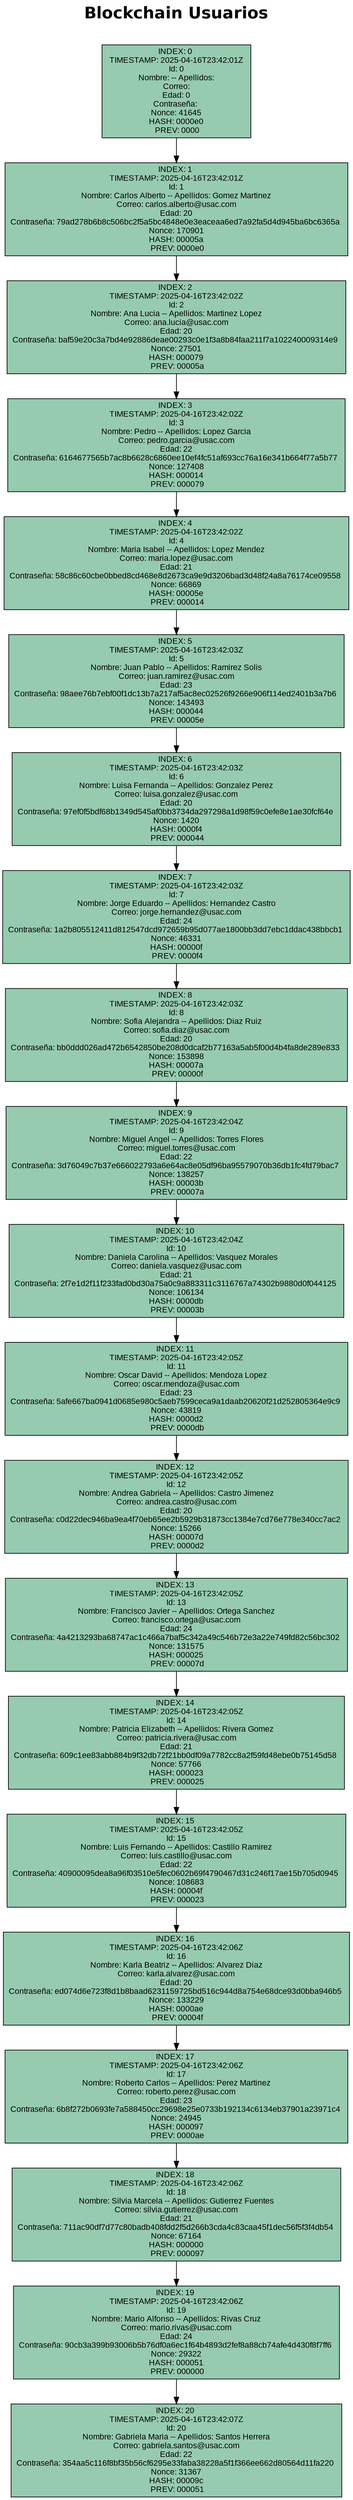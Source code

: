 digraph Blockchain {
    node [shape=record, style=filled, fontname="Arial"];
    label = "Blockchain Usuarios

";
    labelloc = "t";
    fontsize = 24;
    fontname = "Helvetica-Bold";
    Block0 [label="{ INDEX: 20 \n TIMESTAMP: 2025-04-16T23:42:07Z \n Id: 20 \n Nombre: Gabriela Maria -- Apellidos: Santos Herrera \n Correo: gabriela.santos@usac.com \n Edad: 22 \nContraseña: 354aa5c116f8bf35b56cf6295e33faba38228a5f1f366ee662d80564d11fa220 \n Nonce: 31367 \n HASH: 00009c \n PREV: 000051 }"      style="filled" fillcolor="#96cbb0" fontname="Arial" fontsize = 12];
    Block1 [label="{ INDEX: 19 \n TIMESTAMP: 2025-04-16T23:42:06Z \n Id: 19 \n Nombre: Mario Alfonso -- Apellidos: Rivas Cruz \n Correo: mario.rivas@usac.com \n Edad: 24 \nContraseña: 90cb3a399b93006b5b76df0a6ec1f64b4893d2fef8a88cb74afe4d430f8f7ff6 \n Nonce: 29322 \n HASH: 000051 \n PREV: 000000 }"      style="filled" fillcolor="#96cbb0" fontname="Arial" fontsize = 12];
    Block1 -> Block0;
    Block2 [label="{ INDEX: 18 \n TIMESTAMP: 2025-04-16T23:42:06Z \n Id: 18 \n Nombre: Silvia Marcela -- Apellidos: Gutierrez Fuentes \n Correo: silvia.gutierrez@usac.com \n Edad: 21 \nContraseña: 711ac90df7d77c80badb408fdd2f5d266b3cda4c83caa45f1dec56f5f3f4db54 \n Nonce: 67164 \n HASH: 000000 \n PREV: 000097 }"      style="filled" fillcolor="#96cbb0" fontname="Arial" fontsize = 12];
    Block2 -> Block1;
    Block3 [label="{ INDEX: 17 \n TIMESTAMP: 2025-04-16T23:42:06Z \n Id: 17 \n Nombre: Roberto Carlos -- Apellidos: Perez Martinez \n Correo: roberto.perez@usac.com \n Edad: 23 \nContraseña: 6b8f272b0693fe7a588450cc29698e25e0733b192134c6134eb37901a23971c4 \n Nonce: 24945 \n HASH: 000097 \n PREV: 0000ae }"      style="filled" fillcolor="#96cbb0" fontname="Arial" fontsize = 12];
    Block3 -> Block2;
    Block4 [label="{ INDEX: 16 \n TIMESTAMP: 2025-04-16T23:42:06Z \n Id: 16 \n Nombre: Karla Beatriz -- Apellidos: Alvarez Diaz \n Correo: karla.alvarez@usac.com \n Edad: 20 \nContraseña: ed074d6e723f8d1b8baad6231159725bd516c944d8a754e68dce93d0bba946b5 \n Nonce: 133229 \n HASH: 0000ae \n PREV: 00004f }"      style="filled" fillcolor="#96cbb0" fontname="Arial" fontsize = 12];
    Block4 -> Block3;
    Block5 [label="{ INDEX: 15 \n TIMESTAMP: 2025-04-16T23:42:05Z \n Id: 15 \n Nombre: Luis Fernando -- Apellidos: Castillo Ramirez \n Correo: luis.castillo@usac.com \n Edad: 22 \nContraseña: 40900095dea8a96f03510e5fec0602b69f4790467d31c246f17ae15b705d0945 \n Nonce: 108683 \n HASH: 00004f \n PREV: 000023 }"      style="filled" fillcolor="#96cbb0" fontname="Arial" fontsize = 12];
    Block5 -> Block4;
    Block6 [label="{ INDEX: 14 \n TIMESTAMP: 2025-04-16T23:42:05Z \n Id: 14 \n Nombre: Patricia Elizabeth -- Apellidos: Rivera Gomez \n Correo: patricia.rivera@usac.com \n Edad: 21 \nContraseña: 609c1ee83abb884b9f32db72f21bb0df09a7782cc8a2f59fd48ebe0b75145d58 \n Nonce: 57766 \n HASH: 000023 \n PREV: 000025 }"      style="filled" fillcolor="#96cbb0" fontname="Arial" fontsize = 12];
    Block6 -> Block5;
    Block7 [label="{ INDEX: 13 \n TIMESTAMP: 2025-04-16T23:42:05Z \n Id: 13 \n Nombre: Francisco Javier -- Apellidos: Ortega Sanchez \n Correo: francisco.ortega@usac.com \n Edad: 24 \nContraseña: 4a4213293ba68747ac1c466a7baf5c342a49c546b72e3a22e749fd82c56bc302 \n Nonce: 131575 \n HASH: 000025 \n PREV: 00007d }"      style="filled" fillcolor="#96cbb0" fontname="Arial" fontsize = 12];
    Block7 -> Block6;
    Block8 [label="{ INDEX: 12 \n TIMESTAMP: 2025-04-16T23:42:05Z \n Id: 12 \n Nombre: Andrea Gabriela -- Apellidos: Castro Jimenez \n Correo: andrea.castro@usac.com \n Edad: 20 \nContraseña: c0d22dec946ba9ea4f70eb65ee2b5929b31873cc1384e7cd76e778e340cc7ac2 \n Nonce: 15266 \n HASH: 00007d \n PREV: 0000d2 }"      style="filled" fillcolor="#96cbb0" fontname="Arial" fontsize = 12];
    Block8 -> Block7;
    Block9 [label="{ INDEX: 11 \n TIMESTAMP: 2025-04-16T23:42:05Z \n Id: 11 \n Nombre: Oscar David -- Apellidos: Mendoza Lopez \n Correo: oscar.mendoza@usac.com \n Edad: 23 \nContraseña: 5afe667ba0941d0685e980c5aeb7599ceca9a1daab20620f21d252805364e9c9 \n Nonce: 43819 \n HASH: 0000d2 \n PREV: 0000db }"      style="filled" fillcolor="#96cbb0" fontname="Arial" fontsize = 12];
    Block9 -> Block8;
    Block10 [label="{ INDEX: 10 \n TIMESTAMP: 2025-04-16T23:42:04Z \n Id: 10 \n Nombre: Daniela Carolina -- Apellidos: Vasquez Morales \n Correo: daniela.vasquez@usac.com \n Edad: 21 \nContraseña: 2f7e1d2f11f233fad0bd30a75a0c9a883311c3116767a74302b9880d0f044125 \n Nonce: 106134 \n HASH: 0000db \n PREV: 00003b }"      style="filled" fillcolor="#96cbb0" fontname="Arial" fontsize = 12];
    Block10 -> Block9;
    Block11 [label="{ INDEX: 9 \n TIMESTAMP: 2025-04-16T23:42:04Z \n Id: 9 \n Nombre: Miguel Angel -- Apellidos: Torres Flores \n Correo: miguel.torres@usac.com \n Edad: 22 \nContraseña: 3d76049c7b37e666022793a6e64ac8e05df96ba95579070b36db1fc4fd79bac7 \n Nonce: 138257 \n HASH: 00003b \n PREV: 00007a }"      style="filled" fillcolor="#96cbb0" fontname="Arial" fontsize = 12];
    Block11 -> Block10;
    Block12 [label="{ INDEX: 8 \n TIMESTAMP: 2025-04-16T23:42:03Z \n Id: 8 \n Nombre: Sofia Alejandra -- Apellidos: Diaz Ruiz \n Correo: sofia.diaz@usac.com \n Edad: 20 \nContraseña: bb0ddd026ad472b6542850be208d0dcaf2b77163a5ab5f00d4b4fa8de289e833 \n Nonce: 153898 \n HASH: 00007a \n PREV: 00000f }"      style="filled" fillcolor="#96cbb0" fontname="Arial" fontsize = 12];
    Block12 -> Block11;
    Block13 [label="{ INDEX: 7 \n TIMESTAMP: 2025-04-16T23:42:03Z \n Id: 7 \n Nombre: Jorge Eduardo -- Apellidos: Hernandez Castro \n Correo: jorge.hernandez@usac.com \n Edad: 24 \nContraseña: 1a2b805512411d812547dcd972659b95d077ae1800bb3dd7ebc1ddac438bbcb1 \n Nonce: 46331 \n HASH: 00000f \n PREV: 0000f4 }"      style="filled" fillcolor="#96cbb0" fontname="Arial" fontsize = 12];
    Block13 -> Block12;
    Block14 [label="{ INDEX: 6 \n TIMESTAMP: 2025-04-16T23:42:03Z \n Id: 6 \n Nombre: Luisa Fernanda -- Apellidos: Gonzalez Perez \n Correo: luisa.gonzalez@usac.com \n Edad: 20 \nContraseña: 97ef0f5bdf68b1349d545af0bb3734da297298a1d98f59c0efe8e1ae30fcf64e \n Nonce: 1420 \n HASH: 0000f4 \n PREV: 000044 }"      style="filled" fillcolor="#96cbb0" fontname="Arial" fontsize = 12];
    Block14 -> Block13;
    Block15 [label="{ INDEX: 5 \n TIMESTAMP: 2025-04-16T23:42:03Z \n Id: 5 \n Nombre: Juan Pablo -- Apellidos: Ramirez Solis \n Correo: juan.ramirez@usac.com \n Edad: 23 \nContraseña: 98aee76b7ebf00f1dc13b7a217af5ac8ec02526f9266e906f114ed2401b3a7b6 \n Nonce: 143493 \n HASH: 000044 \n PREV: 00005e }"      style="filled" fillcolor="#96cbb0" fontname="Arial" fontsize = 12];
    Block15 -> Block14;
    Block16 [label="{ INDEX: 4 \n TIMESTAMP: 2025-04-16T23:42:02Z \n Id: 4 \n Nombre: Maria Isabel -- Apellidos: Lopez Mendez \n Correo: maria.lopez@usac.com \n Edad: 21 \nContraseña: 58c86c60cbe0bbed8cd468e8d2673ca9e9d3206bad3d48f24a8a76174ce09558 \n Nonce: 66869 \n HASH: 00005e \n PREV: 000014 }"      style="filled" fillcolor="#96cbb0" fontname="Arial" fontsize = 12];
    Block16 -> Block15;
    Block17 [label="{ INDEX: 3 \n TIMESTAMP: 2025-04-16T23:42:02Z \n Id: 3 \n Nombre: Pedro -- Apellidos: Lopez Garcia \n Correo: pedro.garcia@usac.com \n Edad: 22 \nContraseña: 6164677565b7ac8b6628c6860ee10ef4fc51af693cc76a16e341b664f77a5b77 \n Nonce: 127408 \n HASH: 000014 \n PREV: 000079 }"      style="filled" fillcolor="#96cbb0" fontname="Arial" fontsize = 12];
    Block17 -> Block16;
    Block18 [label="{ INDEX: 2 \n TIMESTAMP: 2025-04-16T23:42:02Z \n Id: 2 \n Nombre: Ana Lucia -- Apellidos: Martinez Lopez \n Correo: ana.lucia@usac.com \n Edad: 20 \nContraseña: baf59e20c3a7bd4e92886deae00293c0e1f3a8b84faa211f7a102240009314e9 \n Nonce: 27501 \n HASH: 000079 \n PREV: 00005a }"      style="filled" fillcolor="#96cbb0" fontname="Arial" fontsize = 12];
    Block18 -> Block17;
    Block19 [label="{ INDEX: 1 \n TIMESTAMP: 2025-04-16T23:42:01Z \n Id: 1 \n Nombre: Carlos Alberto -- Apellidos: Gomez Martinez \n Correo: carlos.alberto@usac.com \n Edad: 20 \nContraseña: 79ad278b6b8c506bc2f5a5bc4848e0e3eaceaa6ed7a92fa5d4d945ba6bc6365a \n Nonce: 170901 \n HASH: 00005a \n PREV: 0000e0 }"      style="filled" fillcolor="#96cbb0" fontname="Arial" fontsize = 12];
    Block19 -> Block18;
    Block20 [label="{ INDEX: 0 \n TIMESTAMP: 2025-04-16T23:42:01Z \n Id: 0 \n Nombre:  -- Apellidos:  \n Correo:  \n Edad: 0 \nContraseña:  \n Nonce: 41645 \n HASH: 0000e0 \n PREV: 0000 }"      style="filled" fillcolor="#96cbb0" fontname="Arial" fontsize = 12];
    Block20 -> Block19;
}
